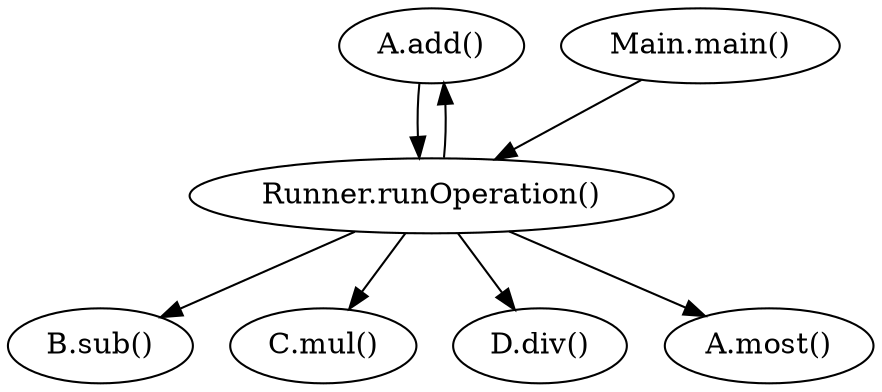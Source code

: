 digraph "call-graph" {
	"A.add()"->"Runner.runOperation()";
	"Main.main()"->"Runner.runOperation()";
	"Runner.runOperation()"->"A.add()";
	"Runner.runOperation()"->"B.sub()";
	"Runner.runOperation()"->"C.mul()";
	"Runner.runOperation()"->"D.div()";
	"Runner.runOperation()"->"A.most()";
}
